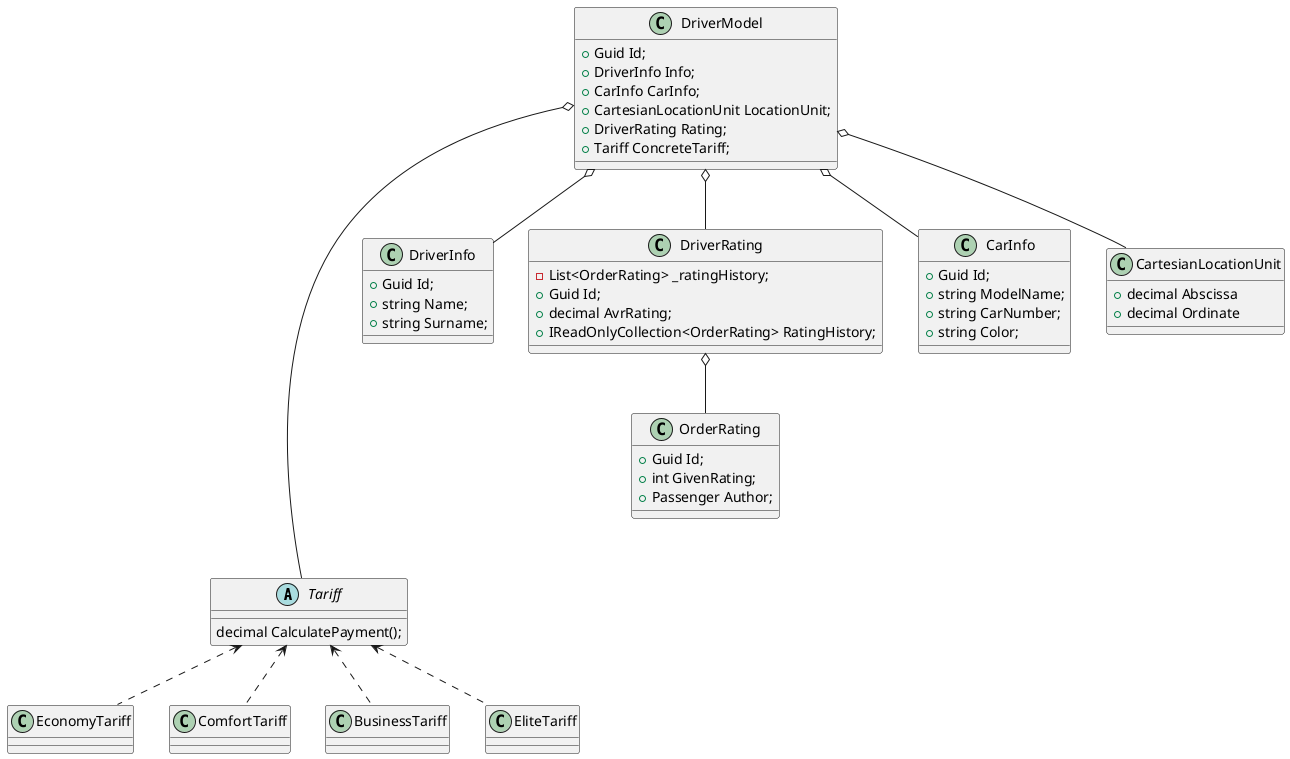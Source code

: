 ﻿@startuml
'https://plantuml.com/class-diagram

abstract class Tariff
{
    decimal CalculatePayment();
}

Tariff <.. EconomyTariff
Tariff <.. ComfortTariff
Tariff <.. BusinessTariff
Tariff <.. EliteTariff

class DriverModel
{
    +Guid Id;
    +DriverInfo Info;
    +CarInfo CarInfo;
    +CartesianLocationUnit LocationUnit;
    +DriverRating Rating;
    +Tariff ConcreteTariff;
}

class DriverInfo
{
    +Guid Id;
    +string Name;
    +string Surname;
}

class DriverRating
{ 
    -List<OrderRating> _ratingHistory;
    +Guid Id;
    +decimal AvrRating;
    +IReadOnlyCollection<OrderRating> RatingHistory;
}

class OrderRating
{
    +Guid Id;
    +int GivenRating;
    +Passenger Author;
}

class CarInfo
{
    +Guid Id;
    +string ModelName;
    +string CarNumber;
    +string Color;
}

class CartesianLocationUnit
{
    +decimal Abscissa
    +decimal Ordinate
}

DriverModel o-- DriverRating
DriverModel o-- DriverInfo
DriverModel o-- CarInfo
DriverModel o-- CartesianLocationUnit
DriverModel o-d--- Tariff

DriverRating o-- OrderRating

@enduml